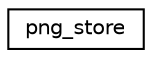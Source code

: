 digraph "Graphical Class Hierarchy"
{
  edge [fontname="Helvetica",fontsize="10",labelfontname="Helvetica",labelfontsize="10"];
  node [fontname="Helvetica",fontsize="10",shape=record];
  rankdir="LR";
  Node1 [label="png_store",height=0.2,width=0.4,color="black", fillcolor="white", style="filled",URL="$structpng__store.html"];
}
